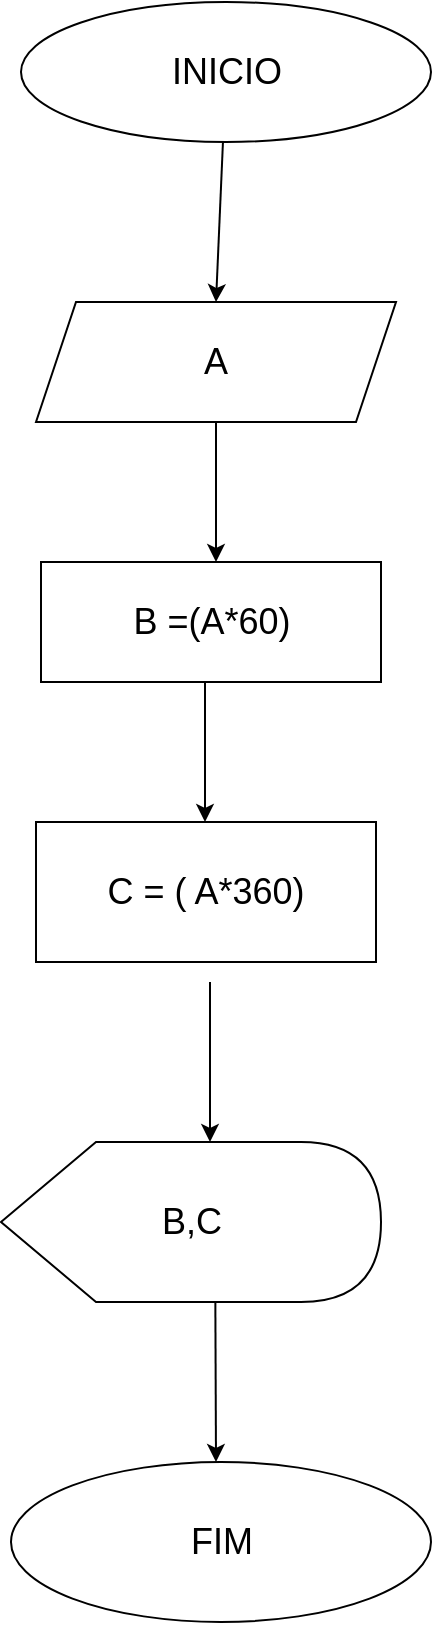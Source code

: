 <mxfile version="24.7.5">
  <diagram name="Page-1" id="1I44hn0gUWHb9xU4oLht">
    <mxGraphModel dx="1221" dy="806" grid="1" gridSize="10" guides="1" tooltips="1" connect="1" arrows="1" fold="1" page="1" pageScale="1" pageWidth="850" pageHeight="1100" math="0" shadow="0">
      <root>
        <mxCell id="0" />
        <mxCell id="1" parent="0" />
        <mxCell id="H32Ofxwu2dETGDYA0uTL-1" value="&lt;font style=&quot;font-size: 18px;&quot;&gt;INICIO&lt;/font&gt;" style="ellipse;whiteSpace=wrap;html=1;" vertex="1" parent="1">
          <mxGeometry x="362.5" y="140" width="205" height="70" as="geometry" />
        </mxCell>
        <mxCell id="H32Ofxwu2dETGDYA0uTL-2" value="" style="endArrow=classic;html=1;rounded=0;entryX=0.5;entryY=0;entryDx=0;entryDy=0;" edge="1" parent="1" source="H32Ofxwu2dETGDYA0uTL-1" target="H32Ofxwu2dETGDYA0uTL-3">
          <mxGeometry width="50" height="50" relative="1" as="geometry">
            <mxPoint x="460" y="160" as="sourcePoint" />
            <mxPoint x="460" y="250" as="targetPoint" />
          </mxGeometry>
        </mxCell>
        <mxCell id="H32Ofxwu2dETGDYA0uTL-3" value="&lt;font style=&quot;font-size: 18px;&quot;&gt;A&lt;/font&gt;" style="shape=parallelogram;perimeter=parallelogramPerimeter;whiteSpace=wrap;html=1;fixedSize=1;" vertex="1" parent="1">
          <mxGeometry x="370" y="290" width="180" height="60" as="geometry" />
        </mxCell>
        <mxCell id="H32Ofxwu2dETGDYA0uTL-4" value="" style="endArrow=classic;html=1;rounded=0;exitX=0.5;exitY=1;exitDx=0;exitDy=0;" edge="1" parent="1" source="H32Ofxwu2dETGDYA0uTL-3">
          <mxGeometry width="50" height="50" relative="1" as="geometry">
            <mxPoint x="460" y="390" as="sourcePoint" />
            <mxPoint x="460" y="420" as="targetPoint" />
          </mxGeometry>
        </mxCell>
        <mxCell id="H32Ofxwu2dETGDYA0uTL-6" value="" style="endArrow=classic;html=1;rounded=0;" edge="1" parent="1">
          <mxGeometry width="50" height="50" relative="1" as="geometry">
            <mxPoint x="454.5" y="470" as="sourcePoint" />
            <mxPoint x="454.5" y="550" as="targetPoint" />
          </mxGeometry>
        </mxCell>
        <mxCell id="H32Ofxwu2dETGDYA0uTL-9" value="" style="endArrow=classic;html=1;rounded=0;" edge="1" parent="1">
          <mxGeometry width="50" height="50" relative="1" as="geometry">
            <mxPoint x="457" y="630" as="sourcePoint" />
            <mxPoint x="457" y="710" as="targetPoint" />
          </mxGeometry>
        </mxCell>
        <mxCell id="H32Ofxwu2dETGDYA0uTL-10" value="" style="endArrow=classic;html=1;rounded=0;exitX=0.564;exitY=0.958;exitDx=0;exitDy=0;exitPerimeter=0;" edge="1" parent="1" source="H32Ofxwu2dETGDYA0uTL-21">
          <mxGeometry width="50" height="50" relative="1" as="geometry">
            <mxPoint x="460" y="800" as="sourcePoint" />
            <mxPoint x="460" y="870" as="targetPoint" />
          </mxGeometry>
        </mxCell>
        <mxCell id="H32Ofxwu2dETGDYA0uTL-11" value="&lt;font style=&quot;font-size: 18px;&quot;&gt;FIM&lt;/font&gt;" style="ellipse;whiteSpace=wrap;html=1;" vertex="1" parent="1">
          <mxGeometry x="357.5" y="870" width="210" height="80" as="geometry" />
        </mxCell>
        <mxCell id="H32Ofxwu2dETGDYA0uTL-12" value="&lt;span style=&quot;font-size: 18px;&quot;&gt;B =(A*60)&lt;/span&gt;" style="rounded=0;whiteSpace=wrap;html=1;" vertex="1" parent="1">
          <mxGeometry x="372.5" y="420" width="170" height="60" as="geometry" />
        </mxCell>
        <mxCell id="H32Ofxwu2dETGDYA0uTL-16" value="&lt;font style=&quot;font-size: 18px;&quot;&gt;C = ( A*360)&lt;/font&gt;" style="rounded=0;whiteSpace=wrap;html=1;" vertex="1" parent="1">
          <mxGeometry x="370" y="550" width="170" height="70" as="geometry" />
        </mxCell>
        <mxCell id="H32Ofxwu2dETGDYA0uTL-21" value="&lt;font style=&quot;font-size: 18px;&quot;&gt;B,C&lt;/font&gt;" style="shape=display;whiteSpace=wrap;html=1;" vertex="1" parent="1">
          <mxGeometry x="352.5" y="710" width="190" height="80" as="geometry" />
        </mxCell>
      </root>
    </mxGraphModel>
  </diagram>
</mxfile>
